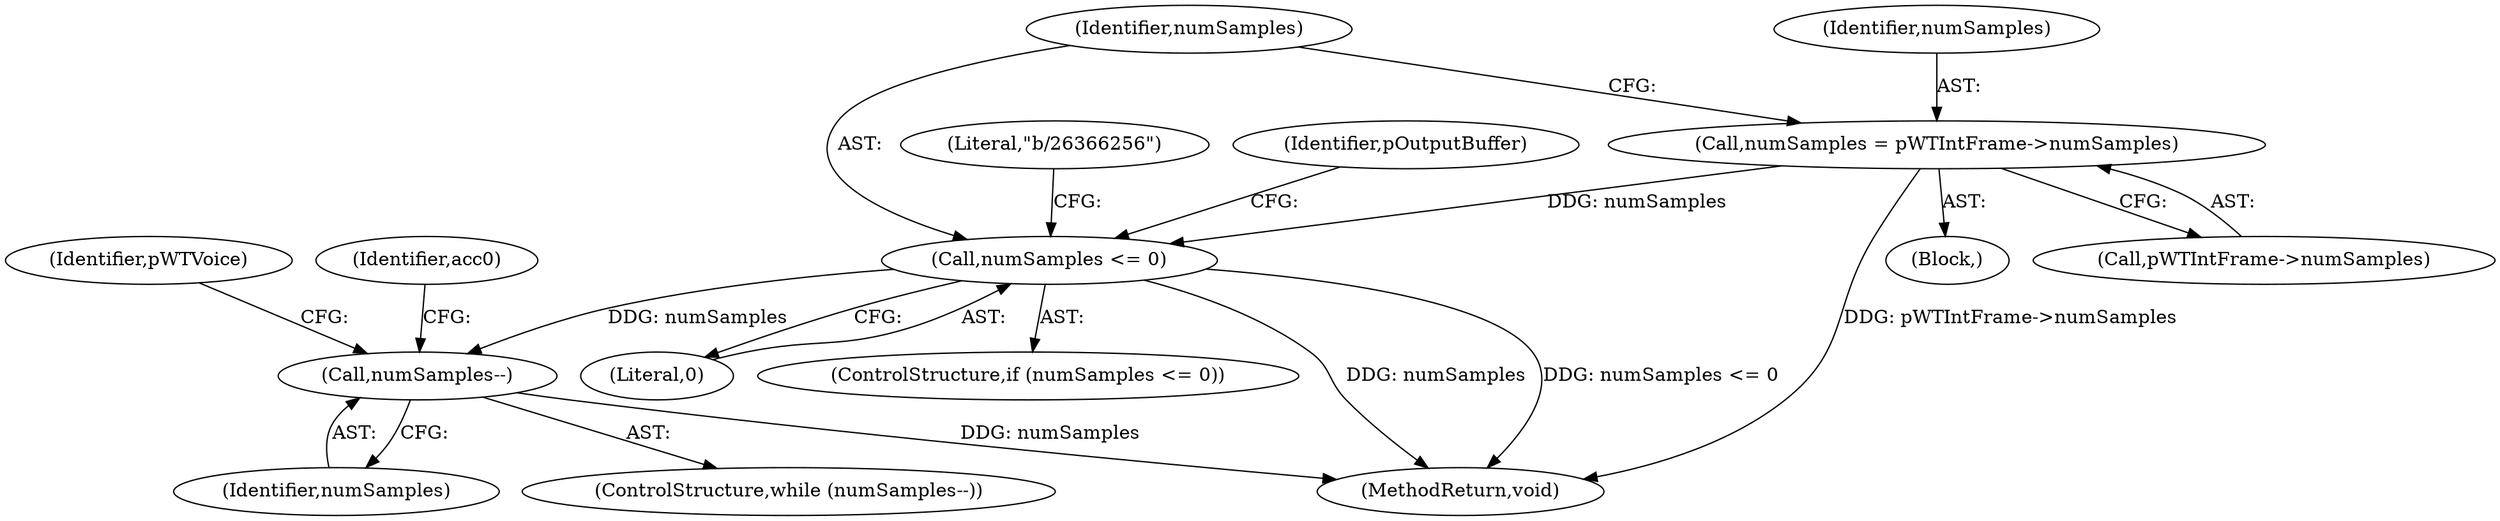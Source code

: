 digraph "0_Android_24d7c408c52143bce7b49de82f3913fd8d1219cf_1@pointer" {
"1000128" [label="(Call,numSamples = pWTIntFrame->numSamples)"];
"1000134" [label="(Call,numSamples <= 0)"];
"1000185" [label="(Call,numSamples--)"];
"1000130" [label="(Call,pWTIntFrame->numSamples)"];
"1000133" [label="(ControlStructure,if (numSamples <= 0))"];
"1000255" [label="(Identifier,pWTVoice)"];
"1000145" [label="(Identifier,pOutputBuffer)"];
"1000267" [label="(MethodReturn,void)"];
"1000189" [label="(Identifier,acc0)"];
"1000185" [label="(Call,numSamples--)"];
"1000119" [label="(Block,)"];
"1000135" [label="(Identifier,numSamples)"];
"1000128" [label="(Call,numSamples = pWTIntFrame->numSamples)"];
"1000139" [label="(Literal,\"b/26366256\")"];
"1000129" [label="(Identifier,numSamples)"];
"1000186" [label="(Identifier,numSamples)"];
"1000134" [label="(Call,numSamples <= 0)"];
"1000184" [label="(ControlStructure,while (numSamples--))"];
"1000136" [label="(Literal,0)"];
"1000128" -> "1000119"  [label="AST: "];
"1000128" -> "1000130"  [label="CFG: "];
"1000129" -> "1000128"  [label="AST: "];
"1000130" -> "1000128"  [label="AST: "];
"1000135" -> "1000128"  [label="CFG: "];
"1000128" -> "1000267"  [label="DDG: pWTIntFrame->numSamples"];
"1000128" -> "1000134"  [label="DDG: numSamples"];
"1000134" -> "1000133"  [label="AST: "];
"1000134" -> "1000136"  [label="CFG: "];
"1000135" -> "1000134"  [label="AST: "];
"1000136" -> "1000134"  [label="AST: "];
"1000139" -> "1000134"  [label="CFG: "];
"1000145" -> "1000134"  [label="CFG: "];
"1000134" -> "1000267"  [label="DDG: numSamples <= 0"];
"1000134" -> "1000267"  [label="DDG: numSamples"];
"1000134" -> "1000185"  [label="DDG: numSamples"];
"1000185" -> "1000184"  [label="AST: "];
"1000185" -> "1000186"  [label="CFG: "];
"1000186" -> "1000185"  [label="AST: "];
"1000189" -> "1000185"  [label="CFG: "];
"1000255" -> "1000185"  [label="CFG: "];
"1000185" -> "1000267"  [label="DDG: numSamples"];
}
